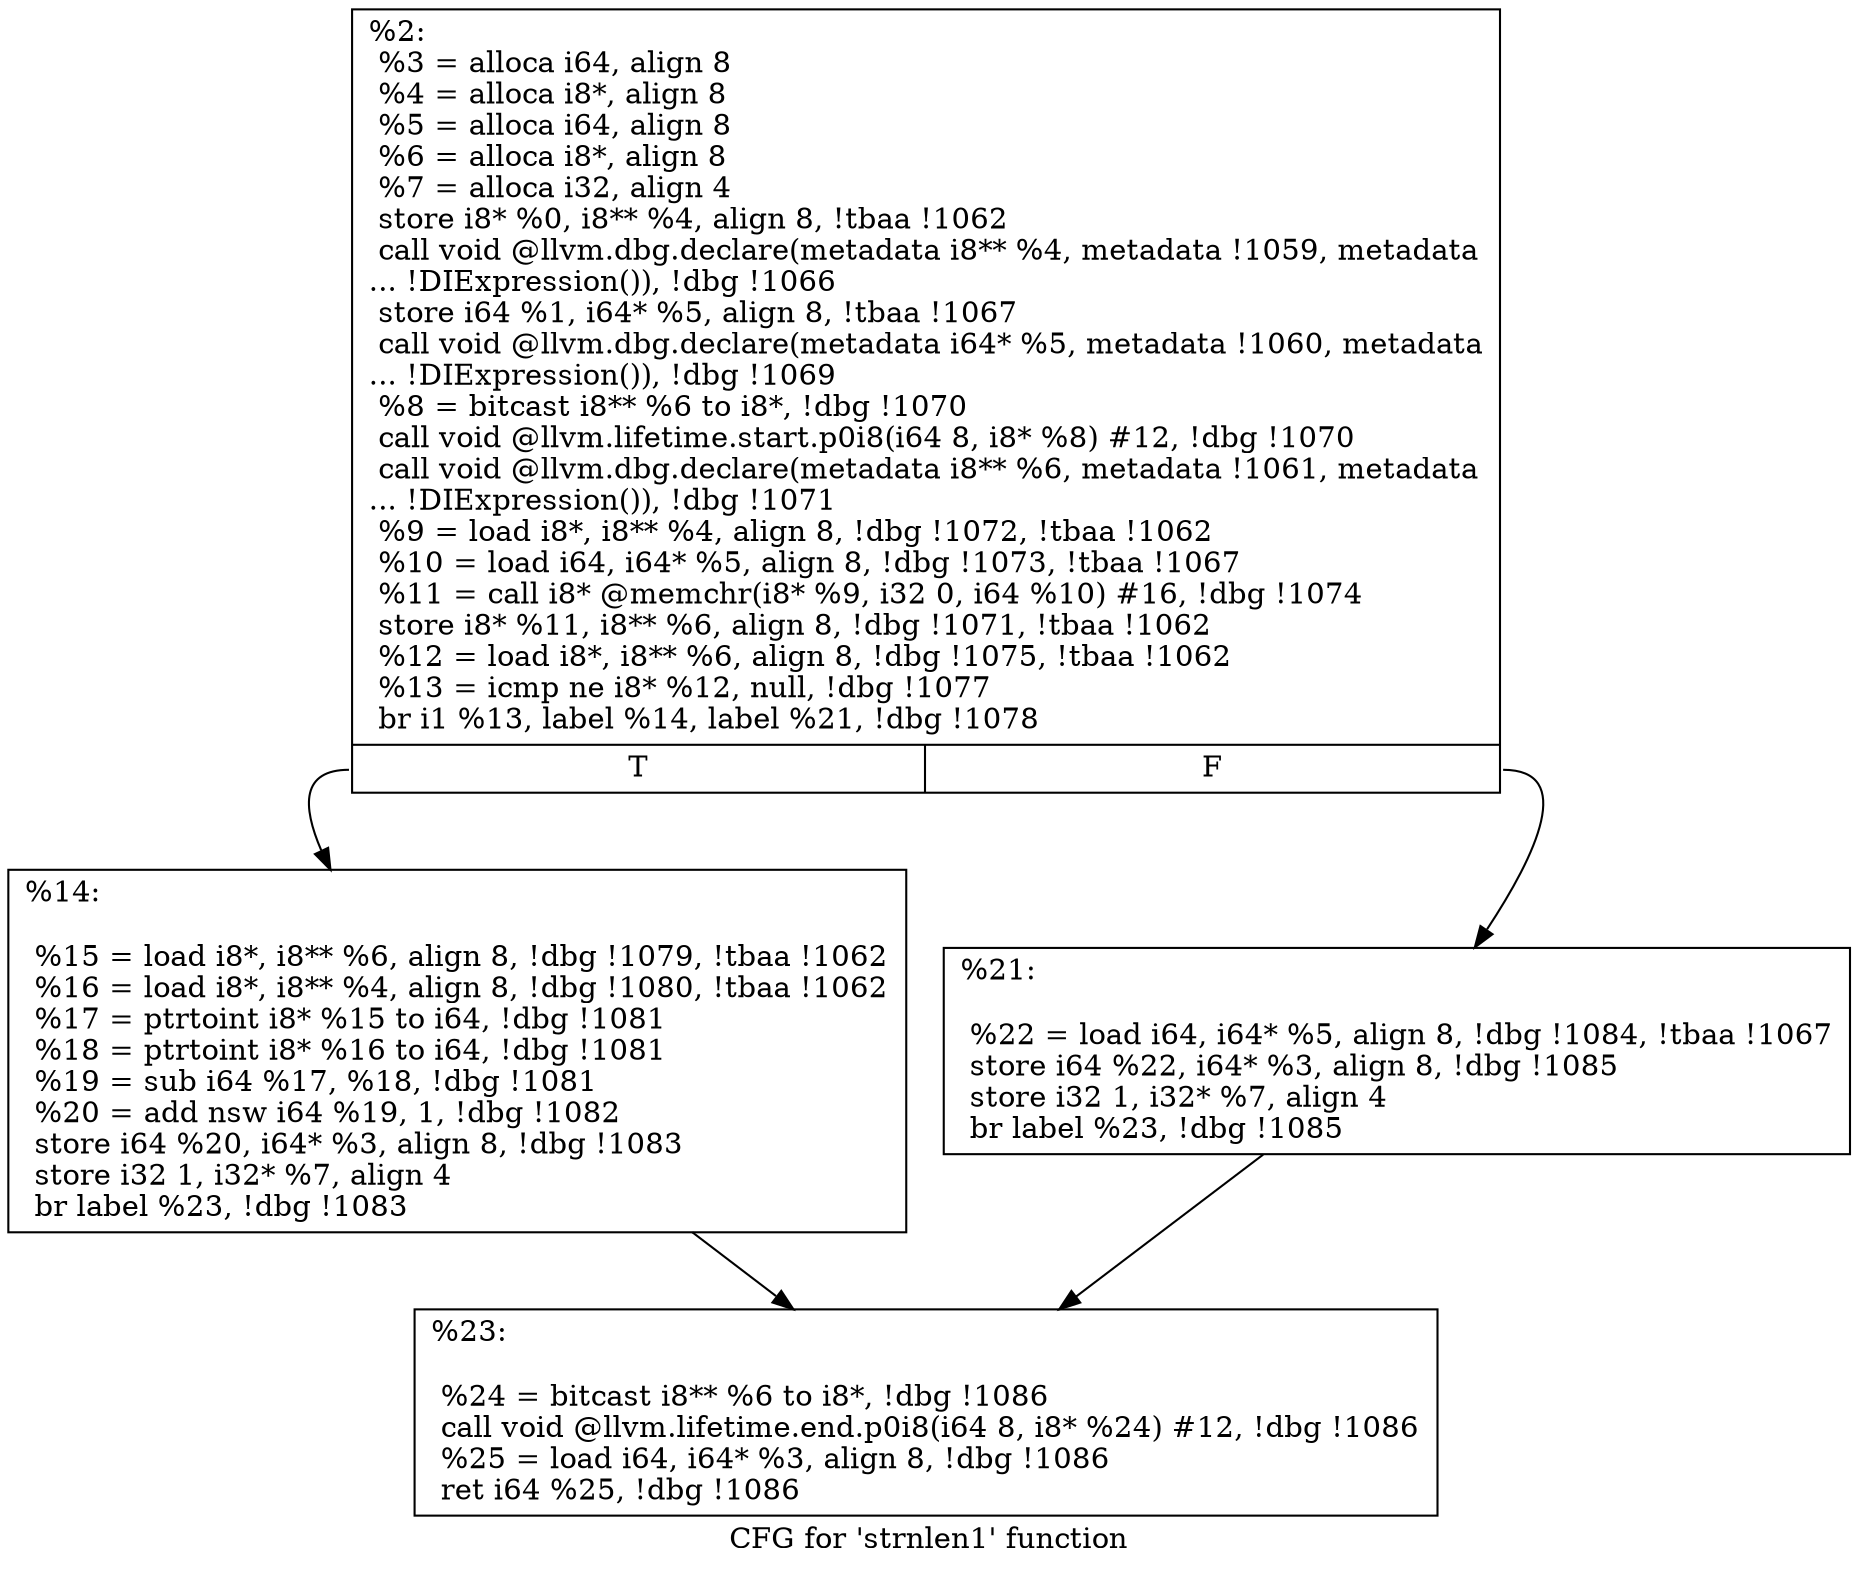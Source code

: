 digraph "CFG for 'strnlen1' function" {
	label="CFG for 'strnlen1' function";

	Node0xa3c550 [shape=record,label="{%2:\l  %3 = alloca i64, align 8\l  %4 = alloca i8*, align 8\l  %5 = alloca i64, align 8\l  %6 = alloca i8*, align 8\l  %7 = alloca i32, align 4\l  store i8* %0, i8** %4, align 8, !tbaa !1062\l  call void @llvm.dbg.declare(metadata i8** %4, metadata !1059, metadata\l... !DIExpression()), !dbg !1066\l  store i64 %1, i64* %5, align 8, !tbaa !1067\l  call void @llvm.dbg.declare(metadata i64* %5, metadata !1060, metadata\l... !DIExpression()), !dbg !1069\l  %8 = bitcast i8** %6 to i8*, !dbg !1070\l  call void @llvm.lifetime.start.p0i8(i64 8, i8* %8) #12, !dbg !1070\l  call void @llvm.dbg.declare(metadata i8** %6, metadata !1061, metadata\l... !DIExpression()), !dbg !1071\l  %9 = load i8*, i8** %4, align 8, !dbg !1072, !tbaa !1062\l  %10 = load i64, i64* %5, align 8, !dbg !1073, !tbaa !1067\l  %11 = call i8* @memchr(i8* %9, i32 0, i64 %10) #16, !dbg !1074\l  store i8* %11, i8** %6, align 8, !dbg !1071, !tbaa !1062\l  %12 = load i8*, i8** %6, align 8, !dbg !1075, !tbaa !1062\l  %13 = icmp ne i8* %12, null, !dbg !1077\l  br i1 %13, label %14, label %21, !dbg !1078\l|{<s0>T|<s1>F}}"];
	Node0xa3c550:s0 -> Node0xa3cc60;
	Node0xa3c550:s1 -> Node0xa3ccb0;
	Node0xa3cc60 [shape=record,label="{%14:\l\l  %15 = load i8*, i8** %6, align 8, !dbg !1079, !tbaa !1062\l  %16 = load i8*, i8** %4, align 8, !dbg !1080, !tbaa !1062\l  %17 = ptrtoint i8* %15 to i64, !dbg !1081\l  %18 = ptrtoint i8* %16 to i64, !dbg !1081\l  %19 = sub i64 %17, %18, !dbg !1081\l  %20 = add nsw i64 %19, 1, !dbg !1082\l  store i64 %20, i64* %3, align 8, !dbg !1083\l  store i32 1, i32* %7, align 4\l  br label %23, !dbg !1083\l}"];
	Node0xa3cc60 -> Node0xa3cd00;
	Node0xa3ccb0 [shape=record,label="{%21:\l\l  %22 = load i64, i64* %5, align 8, !dbg !1084, !tbaa !1067\l  store i64 %22, i64* %3, align 8, !dbg !1085\l  store i32 1, i32* %7, align 4\l  br label %23, !dbg !1085\l}"];
	Node0xa3ccb0 -> Node0xa3cd00;
	Node0xa3cd00 [shape=record,label="{%23:\l\l  %24 = bitcast i8** %6 to i8*, !dbg !1086\l  call void @llvm.lifetime.end.p0i8(i64 8, i8* %24) #12, !dbg !1086\l  %25 = load i64, i64* %3, align 8, !dbg !1086\l  ret i64 %25, !dbg !1086\l}"];
}
